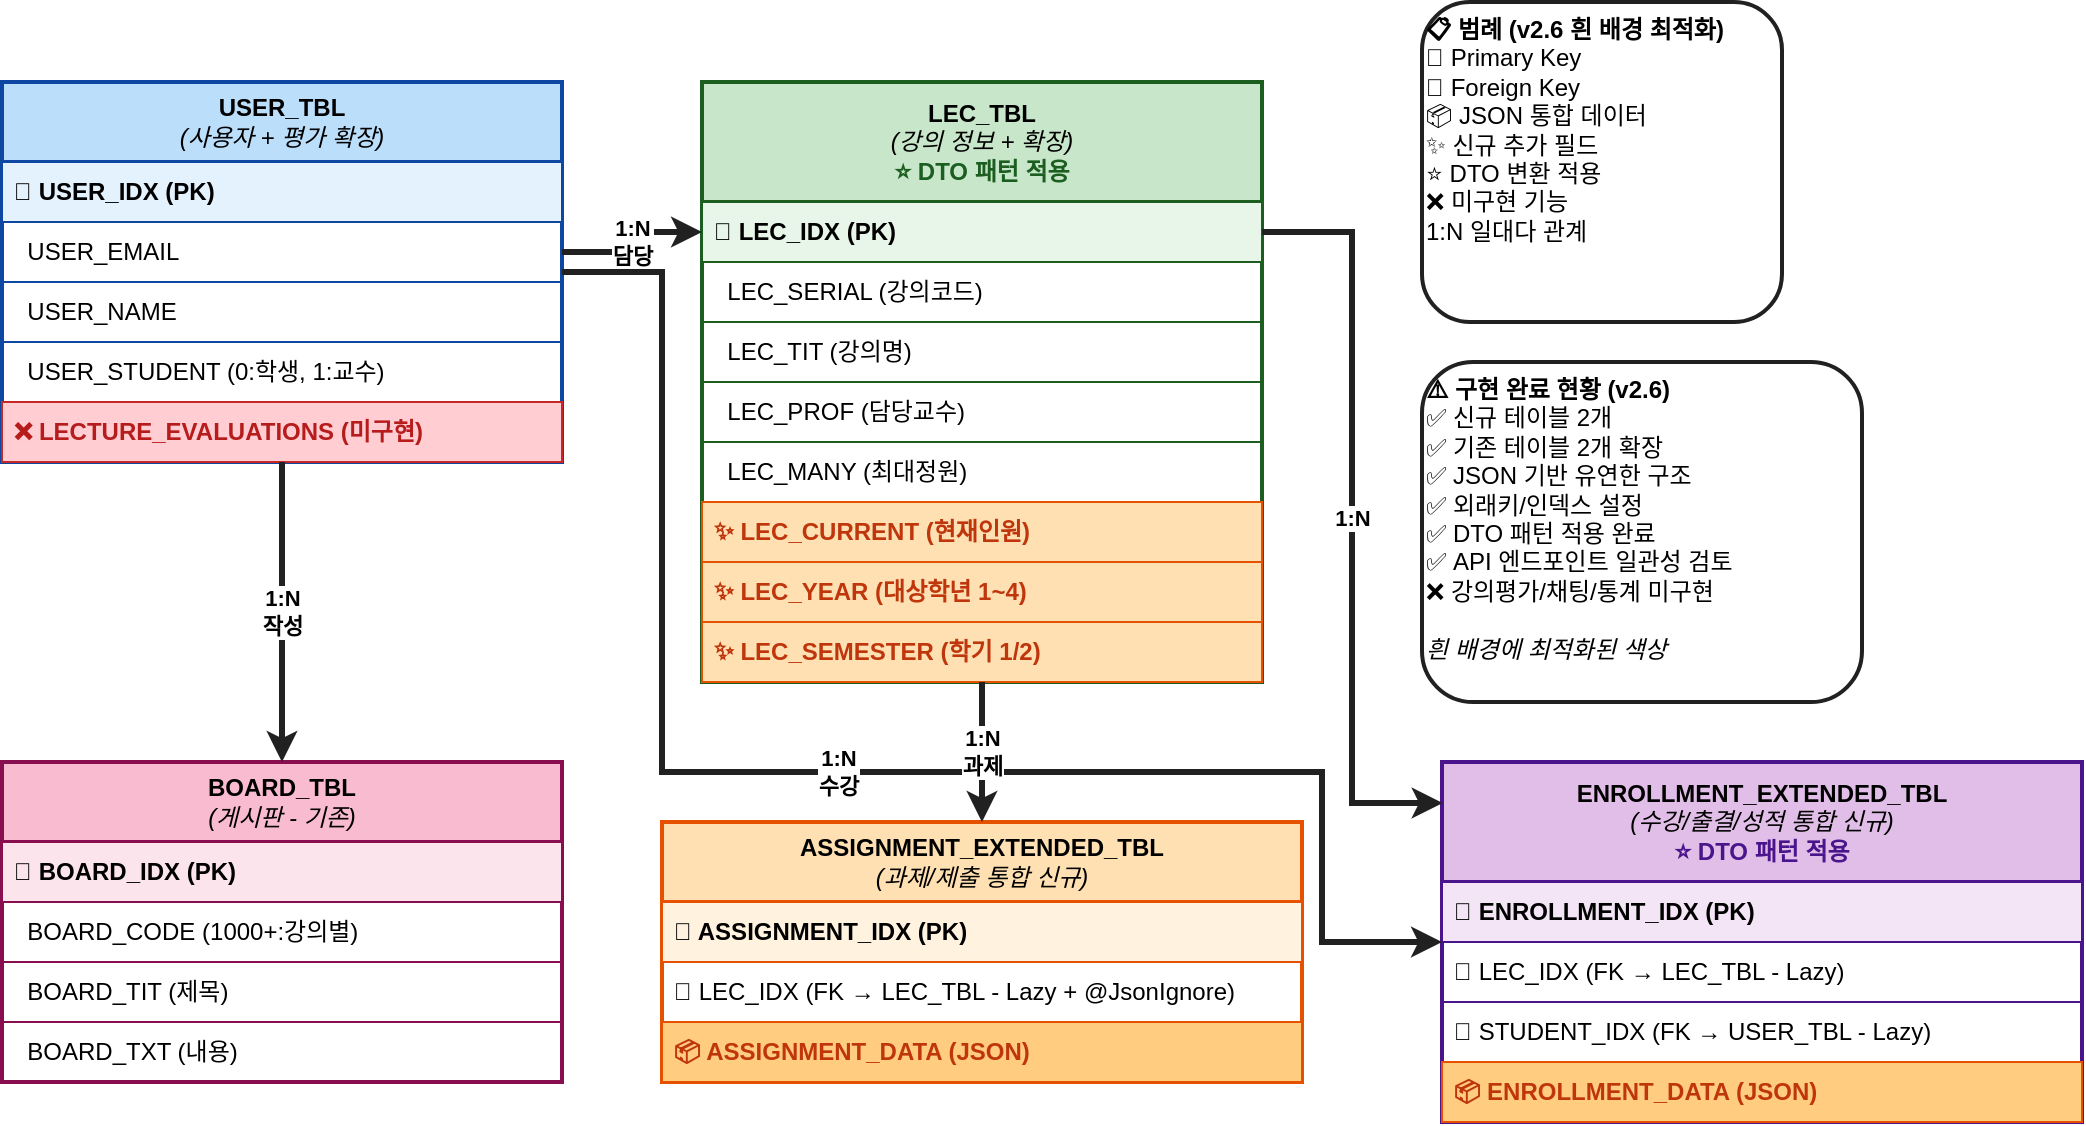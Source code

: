 <mxfile version="28.2.7">
  <diagram id="ERD-Diagram" name="LMS ERD v2.6 (흰 배경 최적화)">
    <mxGraphModel dx="1426" dy="777" grid="1" gridSize="10" guides="1" tooltips="1" connect="1" arrows="1" fold="1" page="1" pageScale="1" pageWidth="1100" pageHeight="850" background="light-dark(#FFFFFF,#FFFFFF)" math="0" shadow="0">
      <root>
        <mxCell id="0" />
        <mxCell id="1" parent="0" />
        <mxCell id="user-table" value="&lt;b&gt;USER_TBL&lt;/b&gt;&lt;br&gt;&lt;i&gt;(사용자 + 평가 확장)&lt;/i&gt;" style="swimlane;fontStyle=0;childLayout=stackLayout;horizontal=1;startSize=40;horizontalStack=0;resizeParent=1;resizeParentMax=0;resizeLast=0;collapsible=1;marginBottom=0;whiteSpace=wrap;html=1;fillColor=#BBDEFB;strokeColor=#0D47A1;strokeWidth=2;labelBackgroundColor=none;fontColor=#000000;" parent="1" vertex="1">
          <mxGeometry x="50" y="80" width="280" height="190" as="geometry" />
        </mxCell>
        <mxCell id="user-1" value="🔑 USER_IDX (PK)" style="text;strokeColor=#0D47A1;strokeWidth=1;fillColor=#E3F2FD;align=left;verticalAlign=middle;spacingLeft=4;spacingRight=4;overflow=hidden;points=[[0,0.5],[1,0.5]];portConstraint=eastwest;rotatable=0;whiteSpace=wrap;html=1;fontStyle=1;labelBackgroundColor=none;fontColor=#000000;" parent="user-table" vertex="1">
          <mxGeometry y="40" width="280" height="30" as="geometry" />
        </mxCell>
        <mxCell id="user-2" value="&amp;nbsp;&amp;nbsp;USER_EMAIL" style="text;strokeColor=#0D47A1;strokeWidth=1;fillColor=none;align=left;verticalAlign=middle;spacingLeft=4;spacingRight=4;overflow=hidden;points=[[0,0.5],[1,0.5]];portConstraint=eastwest;rotatable=0;whiteSpace=wrap;html=1;labelBackgroundColor=none;fontColor=light-dark(#000000,#000000);" parent="user-table" vertex="1">
          <mxGeometry y="70" width="280" height="30" as="geometry" />
        </mxCell>
        <mxCell id="user-3" value="&amp;nbsp;&amp;nbsp;USER_NAME" style="text;strokeColor=#0D47A1;strokeWidth=1;fillColor=none;align=left;verticalAlign=middle;spacingLeft=4;spacingRight=4;overflow=hidden;points=[[0,0.5],[1,0.5]];portConstraint=eastwest;rotatable=0;whiteSpace=wrap;html=1;labelBackgroundColor=none;fontColor=light-dark(#000000,#000000);" parent="user-table" vertex="1">
          <mxGeometry y="100" width="280" height="30" as="geometry" />
        </mxCell>
        <mxCell id="user-4" value="&amp;nbsp;&amp;nbsp;USER_STUDENT (0:학생, 1:교수)" style="text;strokeColor=#0D47A1;strokeWidth=1;fillColor=none;align=left;verticalAlign=middle;spacingLeft=4;spacingRight=4;overflow=hidden;points=[[0,0.5],[1,0.5]];portConstraint=eastwest;rotatable=0;whiteSpace=wrap;html=1;labelBackgroundColor=none;fontColor=light-dark(#000000,#000000);" parent="user-table" vertex="1">
          <mxGeometry y="130" width="280" height="30" as="geometry" />
        </mxCell>
        <mxCell id="user-5" value="❌ LECTURE_EVALUATIONS (미구현)" style="text;strokeColor=#C62828;strokeWidth=1;fillColor=#FFCDD2;align=left;verticalAlign=middle;spacingLeft=4;spacingRight=4;overflow=hidden;points=[[0,0.5],[1,0.5]];portConstraint=eastwest;rotatable=0;whiteSpace=wrap;html=1;fontStyle=1;labelBackgroundColor=none;fontColor=#B71C1C;" parent="user-table" vertex="1">
          <mxGeometry y="160" width="280" height="30" as="geometry" />
        </mxCell>
        <mxCell id="lec-table" value="&lt;b&gt;LEC_TBL&lt;/b&gt;&lt;br&gt;&lt;i&gt;(강의 정보 + 확장)&lt;/i&gt;&lt;br&gt;&lt;span style=&quot;color:#1B5E20;font-weight:bold;&quot;&gt;⭐ DTO 패턴 적용&lt;/span&gt;" style="swimlane;fontStyle=0;childLayout=stackLayout;horizontal=1;startSize=60;horizontalStack=0;resizeParent=1;resizeParentMax=0;resizeLast=0;collapsible=1;marginBottom=0;whiteSpace=wrap;html=1;fillColor=#C8E6C9;strokeColor=#1B5E20;strokeWidth=2;labelBackgroundColor=none;fontColor=#000000;" parent="1" vertex="1">
          <mxGeometry x="400" y="80" width="280" height="300" as="geometry" />
        </mxCell>
        <mxCell id="lec-1" value="🔑 LEC_IDX (PK)" style="text;strokeColor=#1B5E20;strokeWidth=1;fillColor=#E8F5E9;align=left;verticalAlign=middle;spacingLeft=4;spacingRight=4;overflow=hidden;points=[[0,0.5],[1,0.5]];portConstraint=eastwest;rotatable=0;whiteSpace=wrap;html=1;fontStyle=1;labelBackgroundColor=none;fontColor=#000000;" parent="lec-table" vertex="1">
          <mxGeometry y="60" width="280" height="30" as="geometry" />
        </mxCell>
        <mxCell id="lec-2" value="&amp;nbsp;&amp;nbsp;LEC_SERIAL (강의코드)" style="text;strokeColor=#1B5E20;strokeWidth=1;fillColor=none;align=left;verticalAlign=middle;spacingLeft=4;spacingRight=4;overflow=hidden;points=[[0,0.5],[1,0.5]];portConstraint=eastwest;rotatable=0;whiteSpace=wrap;html=1;labelBackgroundColor=none;fontColor=light-dark(#000000,#000000);" parent="lec-table" vertex="1">
          <mxGeometry y="90" width="280" height="30" as="geometry" />
        </mxCell>
        <mxCell id="lec-3" value="&amp;nbsp;&amp;nbsp;LEC_TIT (강의명)" style="text;strokeColor=#1B5E20;strokeWidth=1;fillColor=none;align=left;verticalAlign=middle;spacingLeft=4;spacingRight=4;overflow=hidden;points=[[0,0.5],[1,0.5]];portConstraint=eastwest;rotatable=0;whiteSpace=wrap;html=1;labelBackgroundColor=none;fontColor=light-dark(#000000,#000000);" parent="lec-table" vertex="1">
          <mxGeometry y="120" width="280" height="30" as="geometry" />
        </mxCell>
        <mxCell id="lec-4" value="&amp;nbsp;&amp;nbsp;LEC_PROF (담당교수)" style="text;strokeColor=#1B5E20;strokeWidth=1;fillColor=none;align=left;verticalAlign=middle;spacingLeft=4;spacingRight=4;overflow=hidden;points=[[0,0.5],[1,0.5]];portConstraint=eastwest;rotatable=0;whiteSpace=wrap;html=1;labelBackgroundColor=none;fontColor=light-dark(#000000,#000000);" parent="lec-table" vertex="1">
          <mxGeometry y="150" width="280" height="30" as="geometry" />
        </mxCell>
        <mxCell id="lec-9" value="&amp;nbsp;&amp;nbsp;LEC_MANY (최대정원)" style="text;strokeColor=#1B5E20;strokeWidth=1;fillColor=none;align=left;verticalAlign=middle;spacingLeft=4;spacingRight=4;overflow=hidden;points=[[0,0.5],[1,0.5]];portConstraint=eastwest;rotatable=0;whiteSpace=wrap;html=1;labelBackgroundColor=none;fontColor=light-dark(#000000,#000000);" parent="lec-table" vertex="1">
          <mxGeometry y="180" width="280" height="30" as="geometry" />
        </mxCell>
        <mxCell id="lec-5" value="✨ LEC_CURRENT (현재인원)" style="text;strokeColor=#E65100;strokeWidth=1;fillColor=#FFE0B2;align=left;verticalAlign=middle;spacingLeft=4;spacingRight=4;overflow=hidden;points=[[0,0.5],[1,0.5]];portConstraint=eastwest;rotatable=0;whiteSpace=wrap;html=1;fontStyle=1;labelBackgroundColor=none;fontColor=#BF360C;" parent="lec-table" vertex="1">
          <mxGeometry y="210" width="280" height="30" as="geometry" />
        </mxCell>
        <mxCell id="lec-7" value="✨ LEC_YEAR (대상학년 1~4)" style="text;strokeColor=#E65100;strokeWidth=1;fillColor=#FFE0B2;align=left;verticalAlign=middle;spacingLeft=4;spacingRight=4;overflow=hidden;points=[[0,0.5],[1,0.5]];portConstraint=eastwest;rotatable=0;whiteSpace=wrap;html=1;fontStyle=1;labelBackgroundColor=none;fontColor=#BF360C;" parent="lec-table" vertex="1">
          <mxGeometry y="240" width="280" height="30" as="geometry" />
        </mxCell>
        <mxCell id="lec-8" value="✨ LEC_SEMESTER (학기 1/2)" style="text;strokeColor=#E65100;strokeWidth=1;fillColor=#FFE0B2;align=left;verticalAlign=middle;spacingLeft=4;spacingRight=4;overflow=hidden;points=[[0,0.5],[1,0.5]];portConstraint=eastwest;rotatable=0;whiteSpace=wrap;html=1;fontStyle=1;labelBackgroundColor=none;fontColor=#BF360C;" parent="lec-table" vertex="1">
          <mxGeometry y="270" width="280" height="30" as="geometry" />
        </mxCell>
        <mxCell id="enroll-table" value="&lt;b&gt;ENROLLMENT_EXTENDED_TBL&lt;/b&gt;&lt;br&gt;&lt;i&gt;(수강/출결/성적 통합 신규)&lt;/i&gt;&lt;br&gt;&lt;span style=&quot;color:#4A148C;font-weight:bold;&quot;&gt;⭐ DTO 패턴 적용&lt;/span&gt;" style="swimlane;fontStyle=0;childLayout=stackLayout;horizontal=1;startSize=60;horizontalStack=0;resizeParent=1;resizeParentMax=0;resizeLast=0;collapsible=1;marginBottom=0;whiteSpace=wrap;html=1;fillColor=#E1BEE7;strokeColor=#4A148C;strokeWidth=2;labelBackgroundColor=none;fontColor=#000000;" parent="1" vertex="1">
          <mxGeometry x="770" y="420" width="320" height="180" as="geometry" />
        </mxCell>
        <mxCell id="enroll-1" value="🔑 ENROLLMENT_IDX (PK)" style="text;strokeColor=#4A148C;strokeWidth=1;fillColor=#F3E5F5;align=left;verticalAlign=middle;spacingLeft=4;spacingRight=4;overflow=hidden;points=[[0,0.5],[1,0.5]];portConstraint=eastwest;rotatable=0;whiteSpace=wrap;html=1;fontStyle=1;labelBackgroundColor=none;fontColor=#000000;" parent="enroll-table" vertex="1">
          <mxGeometry y="60" width="320" height="30" as="geometry" />
        </mxCell>
        <mxCell id="enroll-2" value="🔗 LEC_IDX (FK → LEC_TBL - Lazy)" style="text;strokeColor=#4A148C;strokeWidth=1;fillColor=none;align=left;verticalAlign=middle;spacingLeft=4;spacingRight=4;overflow=hidden;points=[[0,0.5],[1,0.5]];portConstraint=eastwest;rotatable=0;whiteSpace=wrap;html=1;fontColor=light-dark(#000000,#000000);labelBackgroundColor=none;" parent="enroll-table" vertex="1">
          <mxGeometry y="90" width="320" height="30" as="geometry" />
        </mxCell>
        <mxCell id="enroll-3" value="🔗 STUDENT_IDX (FK → USER_TBL - Lazy)" style="text;strokeColor=#4A148C;strokeWidth=1;fillColor=none;align=left;verticalAlign=middle;spacingLeft=4;spacingRight=4;overflow=hidden;points=[[0,0.5],[1,0.5]];portConstraint=eastwest;rotatable=0;whiteSpace=wrap;html=1;fontColor=light-dark(#000000,#000000);labelBackgroundColor=none;" parent="enroll-table" vertex="1">
          <mxGeometry y="120" width="320" height="30" as="geometry" />
        </mxCell>
        <mxCell id="enroll-4" value="📦 ENROLLMENT_DATA (JSON)" style="text;strokeColor=#E65100;strokeWidth=1;fillColor=#FFCC80;align=left;verticalAlign=middle;spacingLeft=4;spacingRight=4;overflow=hidden;points=[[0,0.5],[1,0.5]];portConstraint=eastwest;rotatable=0;whiteSpace=wrap;html=1;fontStyle=1;labelBackgroundColor=none;fontColor=#BF360C;" parent="enroll-table" vertex="1">
          <mxGeometry y="150" width="320" height="30" as="geometry" />
        </mxCell>
        <mxCell id="assign-table" value="&lt;b&gt;ASSIGNMENT_EXTENDED_TBL&lt;/b&gt;&lt;br&gt;&lt;i&gt;(과제/제출 통합 신규)&lt;/i&gt;" style="swimlane;fontStyle=0;childLayout=stackLayout;horizontal=1;startSize=40;horizontalStack=0;resizeParent=1;resizeParentMax=0;resizeLast=0;collapsible=1;marginBottom=0;whiteSpace=wrap;html=1;fillColor=#FFE0B2;strokeColor=#E65100;strokeWidth=2;labelBackgroundColor=none;fontColor=#000000;" parent="1" vertex="1">
          <mxGeometry x="380" y="450" width="320" height="130" as="geometry" />
        </mxCell>
        <mxCell id="assign-1" value="🔑 ASSIGNMENT_IDX (PK)" style="text;strokeColor=#E65100;strokeWidth=1;fillColor=#FFF3E0;align=left;verticalAlign=middle;spacingLeft=4;spacingRight=4;overflow=hidden;points=[[0,0.5],[1,0.5]];portConstraint=eastwest;rotatable=0;whiteSpace=wrap;html=1;fontStyle=1;labelBackgroundColor=none;fontColor=#000000;" parent="assign-table" vertex="1">
          <mxGeometry y="40" width="320" height="30" as="geometry" />
        </mxCell>
        <mxCell id="assign-2" value="🔗 LEC_IDX (FK → LEC_TBL - Lazy + @JsonIgnore)" style="text;strokeColor=#E65100;strokeWidth=1;fillColor=none;align=left;verticalAlign=middle;spacingLeft=4;spacingRight=4;overflow=hidden;points=[[0,0.5],[1,0.5]];portConstraint=eastwest;rotatable=0;whiteSpace=wrap;html=1;fontColor=light-dark(#000000,#000000);labelBackgroundColor=none;" parent="assign-table" vertex="1">
          <mxGeometry y="70" width="320" height="30" as="geometry" />
        </mxCell>
        <mxCell id="assign-3" value="📦 ASSIGNMENT_DATA (JSON)" style="text;strokeColor=#E65100;strokeWidth=1;fillColor=#FFCC80;align=left;verticalAlign=middle;spacingLeft=4;spacingRight=4;overflow=hidden;points=[[0,0.5],[1,0.5]];portConstraint=eastwest;rotatable=0;whiteSpace=wrap;html=1;fontStyle=1;labelBackgroundColor=none;fontColor=#BF360C;" parent="assign-table" vertex="1">
          <mxGeometry y="100" width="320" height="30" as="geometry" />
        </mxCell>
        <mxCell id="board-table" value="&lt;b&gt;BOARD_TBL&lt;/b&gt;&lt;br&gt;&lt;i&gt;(게시판 - 기존)&lt;/i&gt;" style="swimlane;fontStyle=0;childLayout=stackLayout;horizontal=1;startSize=40;horizontalStack=0;resizeParent=1;resizeParentMax=0;resizeLast=0;collapsible=1;marginBottom=0;whiteSpace=wrap;html=1;fillColor=#F8BBD0;strokeColor=#880E4F;strokeWidth=2;fontColor=#000000;labelBackgroundColor=none;" parent="1" vertex="1">
          <mxGeometry x="50" y="420" width="280" height="160" as="geometry" />
        </mxCell>
        <mxCell id="board-1" value="🔑 BOARD_IDX (PK)" style="text;strokeColor=#880E4F;strokeWidth=1;fillColor=#FCE4EC;align=left;verticalAlign=middle;spacingLeft=4;spacingRight=4;overflow=hidden;points=[[0,0.5],[1,0.5]];portConstraint=eastwest;rotatable=0;whiteSpace=wrap;html=1;fontStyle=1;labelBackgroundColor=none;fontColor=#000000;" parent="board-table" vertex="1">
          <mxGeometry y="40" width="280" height="30" as="geometry" />
        </mxCell>
        <mxCell id="board-2" value="&amp;nbsp;&amp;nbsp;BOARD_CODE (1000+:강의별)" style="text;strokeColor=#880E4F;strokeWidth=1;fillColor=none;align=left;verticalAlign=middle;spacingLeft=4;spacingRight=4;overflow=hidden;points=[[0,0.5],[1,0.5]];portConstraint=eastwest;rotatable=0;whiteSpace=wrap;html=1;labelBackgroundColor=none;fontColor=light-dark(#000000,#000000);" parent="board-table" vertex="1">
          <mxGeometry y="70" width="280" height="30" as="geometry" />
        </mxCell>
        <mxCell id="board-3" value="&amp;nbsp;&amp;nbsp;BOARD_TIT (제목)" style="text;strokeColor=#880E4F;strokeWidth=1;fillColor=none;align=left;verticalAlign=middle;spacingLeft=4;spacingRight=4;overflow=hidden;points=[[0,0.5],[1,0.5]];portConstraint=eastwest;rotatable=0;whiteSpace=wrap;html=1;labelBackgroundColor=none;fontColor=light-dark(#000000,#000000);" parent="board-table" vertex="1">
          <mxGeometry y="100" width="280" height="30" as="geometry" />
        </mxCell>
        <mxCell id="board-4" value="&amp;nbsp;&amp;nbsp;BOARD_TXT (내용)" style="text;strokeColor=#880E4F;strokeWidth=1;fillColor=none;align=left;verticalAlign=middle;spacingLeft=4;spacingRight=4;overflow=hidden;points=[[0,0.5],[1,0.5]];portConstraint=eastwest;rotatable=0;whiteSpace=wrap;html=1;labelBackgroundColor=none;fontColor=light-dark(#000000,#000000);" parent="board-table" vertex="1">
          <mxGeometry y="130" width="280" height="30" as="geometry" />
        </mxCell>
        <mxCell id="rel-1" value="1:N&lt;br&gt;담당" style="rounded=0;orthogonalLoop=1;jettySize=auto;html=1;exitX=1;exitY=0.5;exitDx=0;exitDy=0;entryX=0;entryY=0.25;entryDx=0;entryDy=0;strokeWidth=3;strokeColor=light-dark(#212121,#FF8000);endArrow=classic;endFill=1;labelBackgroundColor=#FFFFFF;fontColor=#000000;edgeStyle=orthogonalEdgeStyle;fontStyle=1;" parent="1" source="user-2" target="lec-table" edge="1">
          <mxGeometry x="0.005" relative="1" as="geometry">
            <mxPoint as="offset" />
          </mxGeometry>
        </mxCell>
        <mxCell id="rel-2" value="1:N&lt;br&gt;수강" style="rounded=0;orthogonalLoop=1;jettySize=auto;html=1;exitX=1;exitY=0.5;exitDx=0;exitDy=0;entryX=0;entryY=0.5;entryDx=0;entryDy=0;strokeWidth=3;strokeColor=light-dark(#212121,#FF8000);endArrow=classic;endFill=1;edgeStyle=orthogonalEdgeStyle;labelBackgroundColor=#FFFFFF;fontColor=#000000;fontStyle=1;" parent="1" source="user-table" target="enroll-table" edge="1">
          <mxGeometry relative="1" as="geometry">
            <Array as="points">
              <mxPoint x="380" y="175" />
              <mxPoint x="380" y="425" />
              <mxPoint x="710" y="425" />
              <mxPoint x="710" y="510" />
            </Array>
          </mxGeometry>
        </mxCell>
        <mxCell id="rel-3" value="1:N" style="rounded=0;orthogonalLoop=1;jettySize=auto;html=1;exitX=1;exitY=0.25;exitDx=0;exitDy=0;entryX=0.001;entryY=0.114;entryDx=0;entryDy=0;strokeWidth=3;strokeColor=light-dark(#212121,#FF8000);endArrow=classic;endFill=1;edgeStyle=orthogonalEdgeStyle;labelBackgroundColor=#FFFFFF;fontColor=#000000;fontStyle=1;entryPerimeter=0;" parent="1" source="lec-table" target="enroll-table" edge="1">
          <mxGeometry relative="1" as="geometry" />
        </mxCell>
        <mxCell id="rel-4" value="1:N&lt;br&gt;과제" style="rounded=0;orthogonalLoop=1;jettySize=auto;html=1;exitX=0.5;exitY=1;exitDx=0;exitDy=0;entryX=0.5;entryY=0;entryDx=0;entryDy=0;strokeWidth=3;strokeColor=light-dark(#212121,#FF8000);endArrow=classic;endFill=1;labelBackgroundColor=#FFFFFF;fontColor=#000000;fontStyle=1;" parent="1" source="lec-table" target="assign-table" edge="1">
          <mxGeometry relative="1" as="geometry" />
        </mxCell>
        <mxCell id="rel-5" value="1:N&lt;br&gt;작성" style="edgeStyle=orthogonalEdgeStyle;rounded=0;orthogonalLoop=1;jettySize=auto;html=1;exitX=0.5;exitY=1;exitDx=0;exitDy=0;entryX=0.5;entryY=0;entryDx=0;entryDy=0;strokeWidth=3;strokeColor=light-dark(#212121,#FF8000);endArrow=classic;endFill=1;labelBackgroundColor=#FFFFFF;fontColor=#000000;fontStyle=1;" parent="1" source="user-table" target="board-table" edge="1">
          <mxGeometry relative="1" as="geometry" />
        </mxCell>
        <mxCell id="legend" value="&lt;b&gt;📋 범례 (v2.6 흰 배경 최적화)&lt;/b&gt;&lt;br&gt;🔑 Primary Key&lt;br&gt;🔗 Foreign Key&lt;br&gt;📦 JSON 통합 데이터&lt;br&gt;✨ 신규 추가 필드&lt;br&gt;⭐ DTO 변환 적용&lt;br&gt;❌ 미구현 기능&lt;br&gt;1:N 일대다 관계" style="text;html=1;strokeColor=#212121;strokeWidth=2;fillColor=light-dark(#FFFFFF,#99FF33);align=left;verticalAlign=top;whiteSpace=wrap;rounded=1;fontColor=light-dark(#000000,#000000);labelBackgroundColor=none;" parent="1" vertex="1">
          <mxGeometry x="760" y="40" width="180" height="160" as="geometry" />
        </mxCell>
        <mxCell id="note" value="&lt;b&gt;⚠️ 구현 완료 현황 (v2.6)&lt;/b&gt;&lt;br&gt;✅ 신규 테이블 2개&lt;br&gt;✅ 기존 테이블 2개 확장&lt;br&gt;✅ JSON 기반 유연한 구조&lt;br&gt;✅ 외래키/인덱스 설정&lt;br&gt;✅ DTO 패턴 적용 완료&lt;br&gt;✅ API 엔드포인트 일관성 검토&lt;br&gt;❌ 강의평가/채팅/통계 미구현&lt;br&gt;&lt;br&gt;&lt;i&gt;흰 배경에 최적화된 색상&lt;/i&gt;" style="text;html=1;strokeColor=#212121;strokeWidth=2;fillColor=light-dark(#FFFFFF,#99FF33);align=left;verticalAlign=top;whiteSpace=wrap;rounded=1;labelBackgroundColor=none;fontColor=light-dark(#000000,#000000);" parent="1" vertex="1">
          <mxGeometry x="760" y="220" width="220" height="170" as="geometry" />
        </mxCell>
      </root>
    </mxGraphModel>
  </diagram>
</mxfile>
